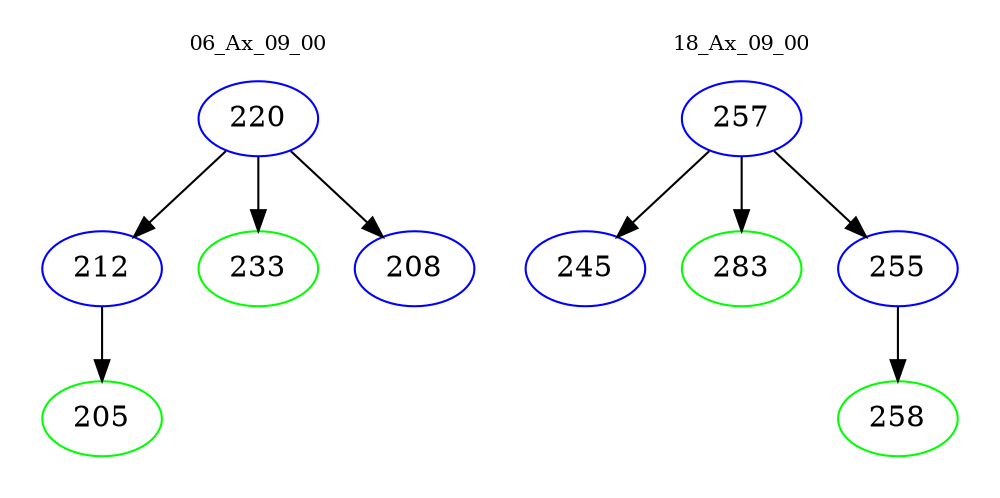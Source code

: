 digraph{
subgraph cluster_0 {
color = white
label = "06_Ax_09_00";
fontsize=10;
T0_220 [label="220", color="blue"]
T0_220 -> T0_212 [color="black"]
T0_212 [label="212", color="blue"]
T0_212 -> T0_205 [color="black"]
T0_205 [label="205", color="green"]
T0_220 -> T0_233 [color="black"]
T0_233 [label="233", color="green"]
T0_220 -> T0_208 [color="black"]
T0_208 [label="208", color="blue"]
}
subgraph cluster_1 {
color = white
label = "18_Ax_09_00";
fontsize=10;
T1_257 [label="257", color="blue"]
T1_257 -> T1_245 [color="black"]
T1_245 [label="245", color="blue"]
T1_257 -> T1_283 [color="black"]
T1_283 [label="283", color="green"]
T1_257 -> T1_255 [color="black"]
T1_255 [label="255", color="blue"]
T1_255 -> T1_258 [color="black"]
T1_258 [label="258", color="green"]
}
}
